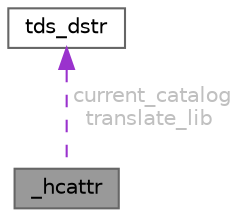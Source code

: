 digraph "_hcattr"
{
 // LATEX_PDF_SIZE
  bgcolor="transparent";
  edge [fontname=Helvetica,fontsize=10,labelfontname=Helvetica,labelfontsize=10];
  node [fontname=Helvetica,fontsize=10,shape=box,height=0.2,width=0.4];
  Node1 [id="Node000001",label="_hcattr",height=0.2,width=0.4,color="gray40", fillcolor="grey60", style="filled", fontcolor="black",tooltip=" "];
  Node2 -> Node1 [id="edge1_Node000001_Node000002",dir="back",color="darkorchid3",style="dashed",tooltip=" ",label=" current_catalog\ntranslate_lib",fontcolor="grey" ];
  Node2 [id="Node000002",label="tds_dstr",height=0.2,width=0.4,color="gray40", fillcolor="white", style="filled",URL="$a01354.html",tooltip="Structure to hold a string."];
}
